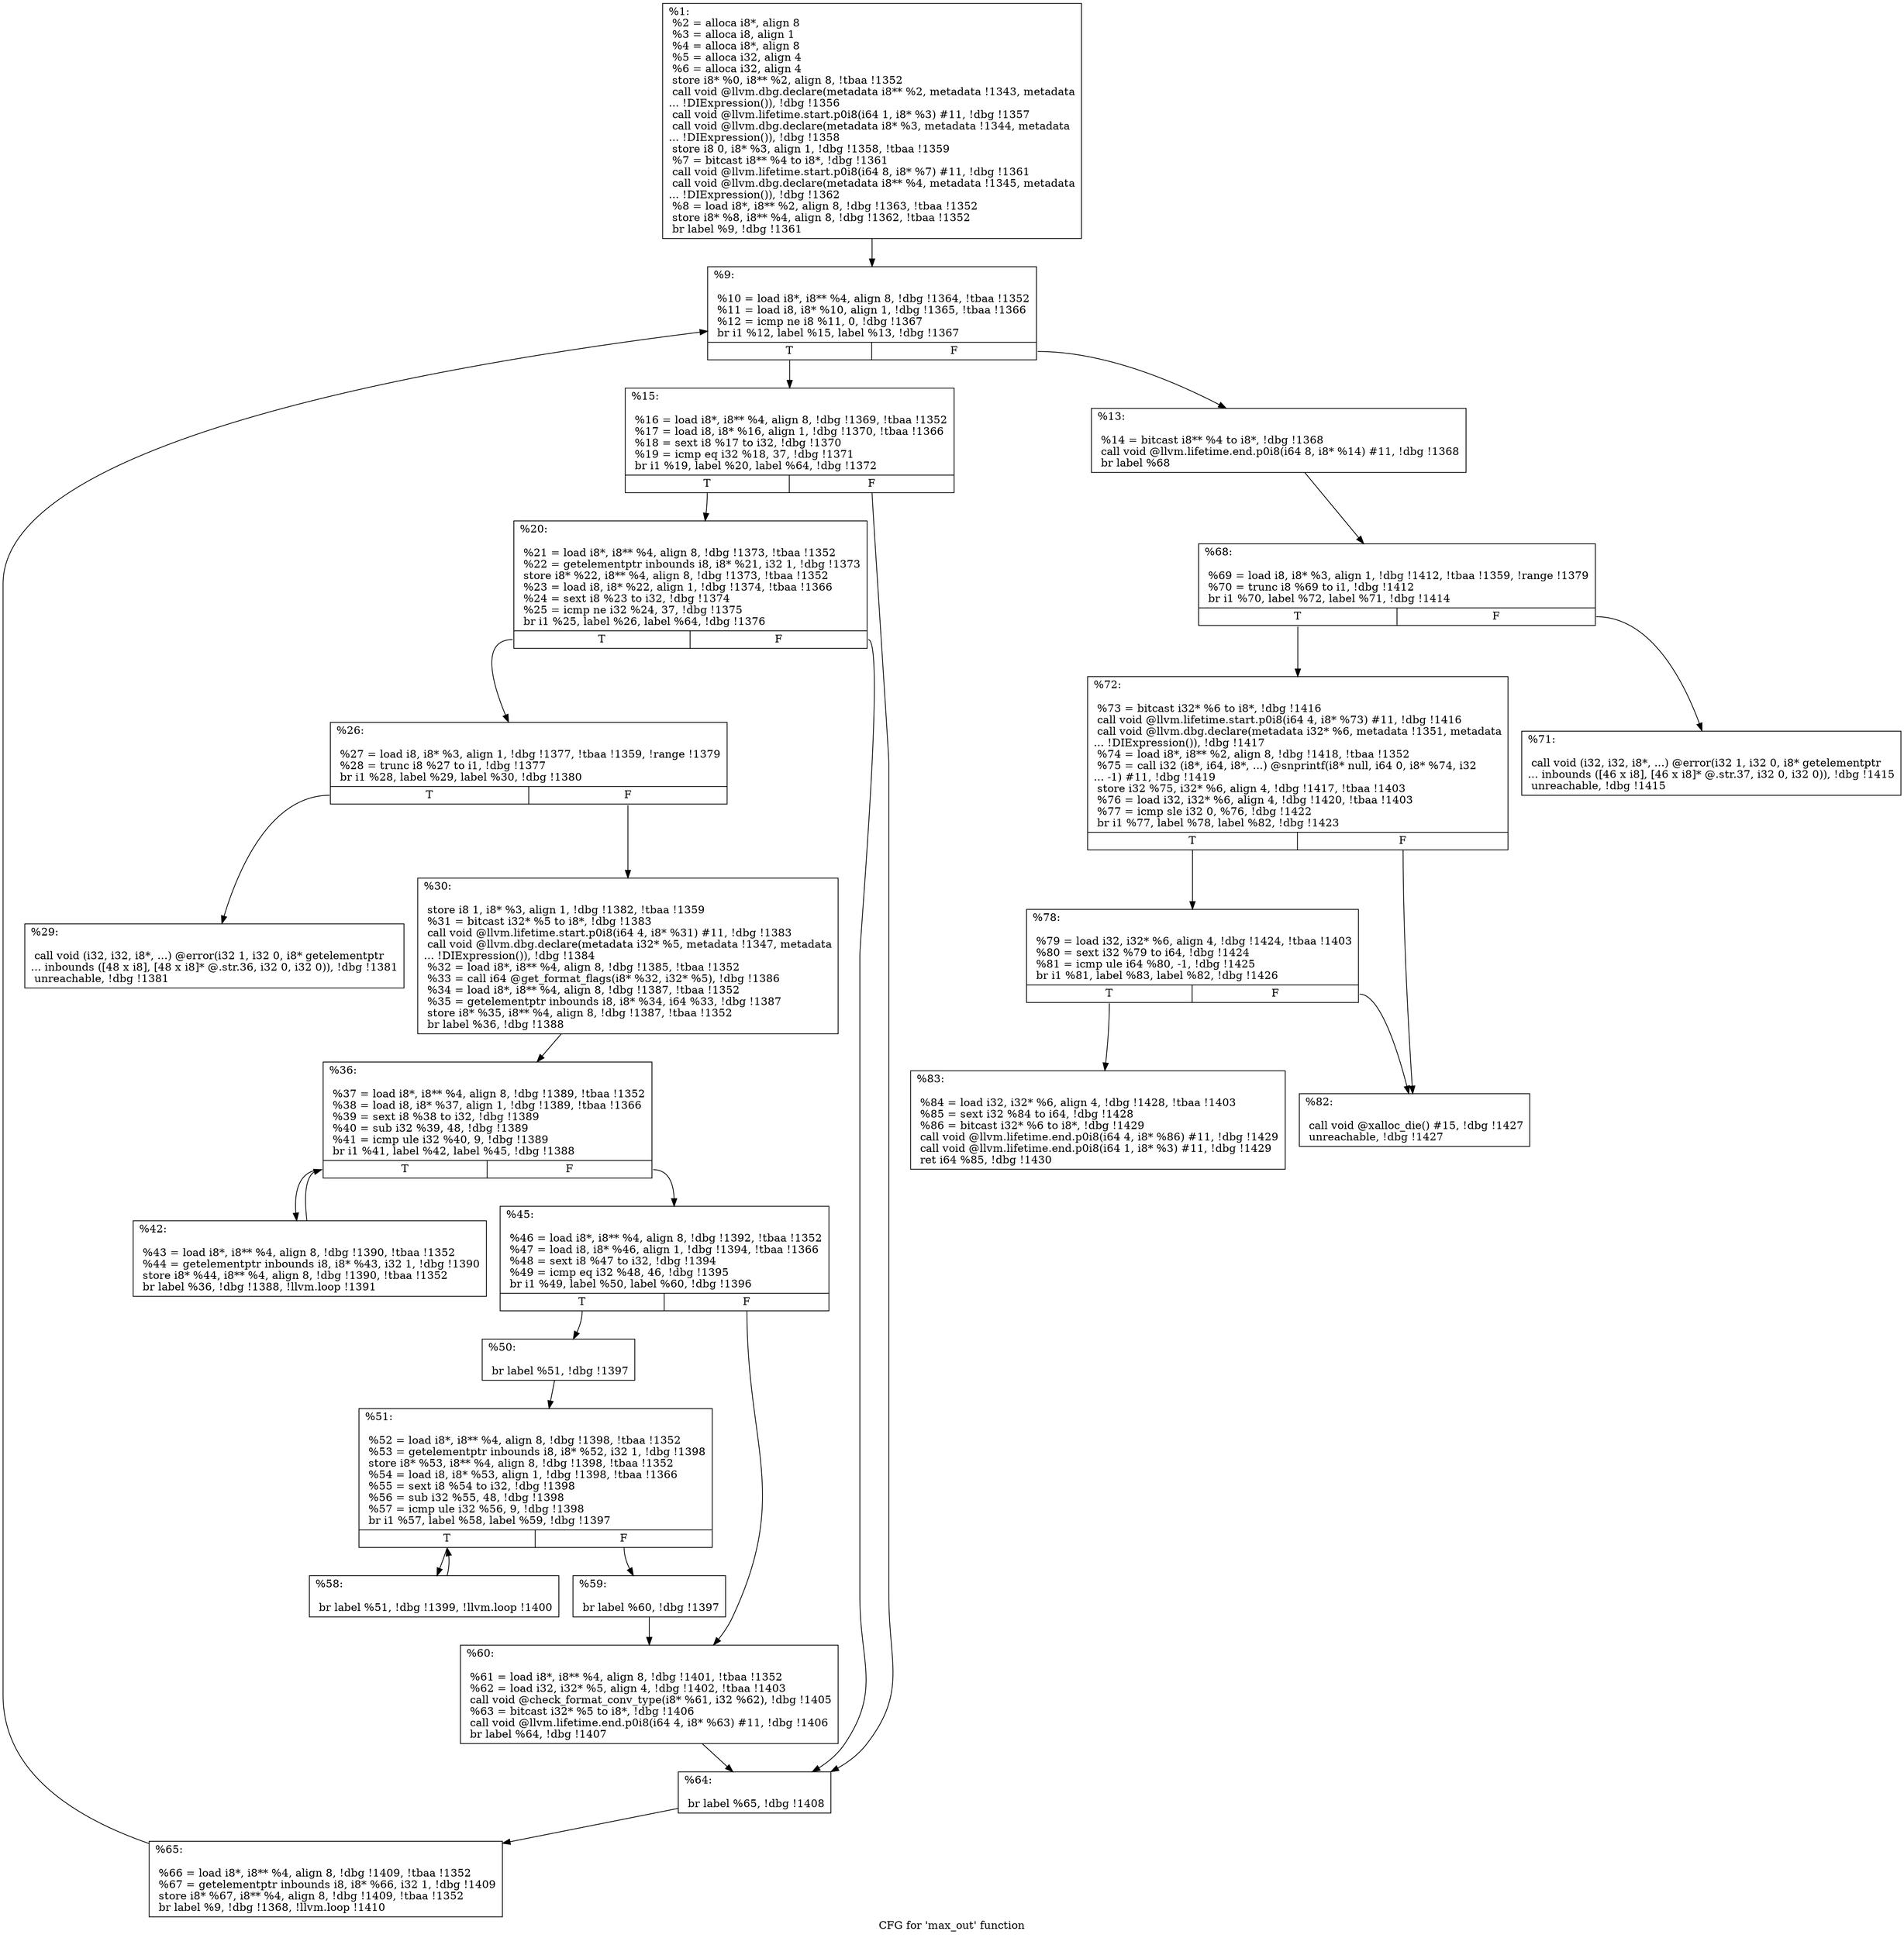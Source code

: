 digraph "CFG for 'max_out' function" {
	label="CFG for 'max_out' function";

	Node0x1289f00 [shape=record,label="{%1:\l  %2 = alloca i8*, align 8\l  %3 = alloca i8, align 1\l  %4 = alloca i8*, align 8\l  %5 = alloca i32, align 4\l  %6 = alloca i32, align 4\l  store i8* %0, i8** %2, align 8, !tbaa !1352\l  call void @llvm.dbg.declare(metadata i8** %2, metadata !1343, metadata\l... !DIExpression()), !dbg !1356\l  call void @llvm.lifetime.start.p0i8(i64 1, i8* %3) #11, !dbg !1357\l  call void @llvm.dbg.declare(metadata i8* %3, metadata !1344, metadata\l... !DIExpression()), !dbg !1358\l  store i8 0, i8* %3, align 1, !dbg !1358, !tbaa !1359\l  %7 = bitcast i8** %4 to i8*, !dbg !1361\l  call void @llvm.lifetime.start.p0i8(i64 8, i8* %7) #11, !dbg !1361\l  call void @llvm.dbg.declare(metadata i8** %4, metadata !1345, metadata\l... !DIExpression()), !dbg !1362\l  %8 = load i8*, i8** %2, align 8, !dbg !1363, !tbaa !1352\l  store i8* %8, i8** %4, align 8, !dbg !1362, !tbaa !1352\l  br label %9, !dbg !1361\l}"];
	Node0x1289f00 -> Node0x1309520;
	Node0x1309520 [shape=record,label="{%9:\l\l  %10 = load i8*, i8** %4, align 8, !dbg !1364, !tbaa !1352\l  %11 = load i8, i8* %10, align 1, !dbg !1365, !tbaa !1366\l  %12 = icmp ne i8 %11, 0, !dbg !1367\l  br i1 %12, label %15, label %13, !dbg !1367\l|{<s0>T|<s1>F}}"];
	Node0x1309520:s0 -> Node0x13095c0;
	Node0x1309520:s1 -> Node0x1309570;
	Node0x1309570 [shape=record,label="{%13:\l\l  %14 = bitcast i8** %4 to i8*, !dbg !1368\l  call void @llvm.lifetime.end.p0i8(i64 8, i8* %14) #11, !dbg !1368\l  br label %68\l}"];
	Node0x1309570 -> Node0x1309a70;
	Node0x13095c0 [shape=record,label="{%15:\l\l  %16 = load i8*, i8** %4, align 8, !dbg !1369, !tbaa !1352\l  %17 = load i8, i8* %16, align 1, !dbg !1370, !tbaa !1366\l  %18 = sext i8 %17 to i32, !dbg !1370\l  %19 = icmp eq i32 %18, 37, !dbg !1371\l  br i1 %19, label %20, label %64, !dbg !1372\l|{<s0>T|<s1>F}}"];
	Node0x13095c0:s0 -> Node0x1309610;
	Node0x13095c0:s1 -> Node0x13099d0;
	Node0x1309610 [shape=record,label="{%20:\l\l  %21 = load i8*, i8** %4, align 8, !dbg !1373, !tbaa !1352\l  %22 = getelementptr inbounds i8, i8* %21, i32 1, !dbg !1373\l  store i8* %22, i8** %4, align 8, !dbg !1373, !tbaa !1352\l  %23 = load i8, i8* %22, align 1, !dbg !1374, !tbaa !1366\l  %24 = sext i8 %23 to i32, !dbg !1374\l  %25 = icmp ne i32 %24, 37, !dbg !1375\l  br i1 %25, label %26, label %64, !dbg !1376\l|{<s0>T|<s1>F}}"];
	Node0x1309610:s0 -> Node0x1309660;
	Node0x1309610:s1 -> Node0x13099d0;
	Node0x1309660 [shape=record,label="{%26:\l\l  %27 = load i8, i8* %3, align 1, !dbg !1377, !tbaa !1359, !range !1379\l  %28 = trunc i8 %27 to i1, !dbg !1377\l  br i1 %28, label %29, label %30, !dbg !1380\l|{<s0>T|<s1>F}}"];
	Node0x1309660:s0 -> Node0x13096b0;
	Node0x1309660:s1 -> Node0x1309700;
	Node0x13096b0 [shape=record,label="{%29:\l\l  call void (i32, i32, i8*, ...) @error(i32 1, i32 0, i8* getelementptr\l... inbounds ([48 x i8], [48 x i8]* @.str.36, i32 0, i32 0)), !dbg !1381\l  unreachable, !dbg !1381\l}"];
	Node0x1309700 [shape=record,label="{%30:\l\l  store i8 1, i8* %3, align 1, !dbg !1382, !tbaa !1359\l  %31 = bitcast i32* %5 to i8*, !dbg !1383\l  call void @llvm.lifetime.start.p0i8(i64 4, i8* %31) #11, !dbg !1383\l  call void @llvm.dbg.declare(metadata i32* %5, metadata !1347, metadata\l... !DIExpression()), !dbg !1384\l  %32 = load i8*, i8** %4, align 8, !dbg !1385, !tbaa !1352\l  %33 = call i64 @get_format_flags(i8* %32, i32* %5), !dbg !1386\l  %34 = load i8*, i8** %4, align 8, !dbg !1387, !tbaa !1352\l  %35 = getelementptr inbounds i8, i8* %34, i64 %33, !dbg !1387\l  store i8* %35, i8** %4, align 8, !dbg !1387, !tbaa !1352\l  br label %36, !dbg !1388\l}"];
	Node0x1309700 -> Node0x1309750;
	Node0x1309750 [shape=record,label="{%36:\l\l  %37 = load i8*, i8** %4, align 8, !dbg !1389, !tbaa !1352\l  %38 = load i8, i8* %37, align 1, !dbg !1389, !tbaa !1366\l  %39 = sext i8 %38 to i32, !dbg !1389\l  %40 = sub i32 %39, 48, !dbg !1389\l  %41 = icmp ule i32 %40, 9, !dbg !1389\l  br i1 %41, label %42, label %45, !dbg !1388\l|{<s0>T|<s1>F}}"];
	Node0x1309750:s0 -> Node0x13097a0;
	Node0x1309750:s1 -> Node0x13097f0;
	Node0x13097a0 [shape=record,label="{%42:\l\l  %43 = load i8*, i8** %4, align 8, !dbg !1390, !tbaa !1352\l  %44 = getelementptr inbounds i8, i8* %43, i32 1, !dbg !1390\l  store i8* %44, i8** %4, align 8, !dbg !1390, !tbaa !1352\l  br label %36, !dbg !1388, !llvm.loop !1391\l}"];
	Node0x13097a0 -> Node0x1309750;
	Node0x13097f0 [shape=record,label="{%45:\l\l  %46 = load i8*, i8** %4, align 8, !dbg !1392, !tbaa !1352\l  %47 = load i8, i8* %46, align 1, !dbg !1394, !tbaa !1366\l  %48 = sext i8 %47 to i32, !dbg !1394\l  %49 = icmp eq i32 %48, 46, !dbg !1395\l  br i1 %49, label %50, label %60, !dbg !1396\l|{<s0>T|<s1>F}}"];
	Node0x13097f0:s0 -> Node0x1309840;
	Node0x13097f0:s1 -> Node0x1309980;
	Node0x1309840 [shape=record,label="{%50:\l\l  br label %51, !dbg !1397\l}"];
	Node0x1309840 -> Node0x1309890;
	Node0x1309890 [shape=record,label="{%51:\l\l  %52 = load i8*, i8** %4, align 8, !dbg !1398, !tbaa !1352\l  %53 = getelementptr inbounds i8, i8* %52, i32 1, !dbg !1398\l  store i8* %53, i8** %4, align 8, !dbg !1398, !tbaa !1352\l  %54 = load i8, i8* %53, align 1, !dbg !1398, !tbaa !1366\l  %55 = sext i8 %54 to i32, !dbg !1398\l  %56 = sub i32 %55, 48, !dbg !1398\l  %57 = icmp ule i32 %56, 9, !dbg !1398\l  br i1 %57, label %58, label %59, !dbg !1397\l|{<s0>T|<s1>F}}"];
	Node0x1309890:s0 -> Node0x13098e0;
	Node0x1309890:s1 -> Node0x1309930;
	Node0x13098e0 [shape=record,label="{%58:\l\l  br label %51, !dbg !1399, !llvm.loop !1400\l}"];
	Node0x13098e0 -> Node0x1309890;
	Node0x1309930 [shape=record,label="{%59:\l\l  br label %60, !dbg !1397\l}"];
	Node0x1309930 -> Node0x1309980;
	Node0x1309980 [shape=record,label="{%60:\l\l  %61 = load i8*, i8** %4, align 8, !dbg !1401, !tbaa !1352\l  %62 = load i32, i32* %5, align 4, !dbg !1402, !tbaa !1403\l  call void @check_format_conv_type(i8* %61, i32 %62), !dbg !1405\l  %63 = bitcast i32* %5 to i8*, !dbg !1406\l  call void @llvm.lifetime.end.p0i8(i64 4, i8* %63) #11, !dbg !1406\l  br label %64, !dbg !1407\l}"];
	Node0x1309980 -> Node0x13099d0;
	Node0x13099d0 [shape=record,label="{%64:\l\l  br label %65, !dbg !1408\l}"];
	Node0x13099d0 -> Node0x1309a20;
	Node0x1309a20 [shape=record,label="{%65:\l\l  %66 = load i8*, i8** %4, align 8, !dbg !1409, !tbaa !1352\l  %67 = getelementptr inbounds i8, i8* %66, i32 1, !dbg !1409\l  store i8* %67, i8** %4, align 8, !dbg !1409, !tbaa !1352\l  br label %9, !dbg !1368, !llvm.loop !1410\l}"];
	Node0x1309a20 -> Node0x1309520;
	Node0x1309a70 [shape=record,label="{%68:\l\l  %69 = load i8, i8* %3, align 1, !dbg !1412, !tbaa !1359, !range !1379\l  %70 = trunc i8 %69 to i1, !dbg !1412\l  br i1 %70, label %72, label %71, !dbg !1414\l|{<s0>T|<s1>F}}"];
	Node0x1309a70:s0 -> Node0x1309b10;
	Node0x1309a70:s1 -> Node0x1309ac0;
	Node0x1309ac0 [shape=record,label="{%71:\l\l  call void (i32, i32, i8*, ...) @error(i32 1, i32 0, i8* getelementptr\l... inbounds ([46 x i8], [46 x i8]* @.str.37, i32 0, i32 0)), !dbg !1415\l  unreachable, !dbg !1415\l}"];
	Node0x1309b10 [shape=record,label="{%72:\l\l  %73 = bitcast i32* %6 to i8*, !dbg !1416\l  call void @llvm.lifetime.start.p0i8(i64 4, i8* %73) #11, !dbg !1416\l  call void @llvm.dbg.declare(metadata i32* %6, metadata !1351, metadata\l... !DIExpression()), !dbg !1417\l  %74 = load i8*, i8** %2, align 8, !dbg !1418, !tbaa !1352\l  %75 = call i32 (i8*, i64, i8*, ...) @snprintf(i8* null, i64 0, i8* %74, i32\l... -1) #11, !dbg !1419\l  store i32 %75, i32* %6, align 4, !dbg !1417, !tbaa !1403\l  %76 = load i32, i32* %6, align 4, !dbg !1420, !tbaa !1403\l  %77 = icmp sle i32 0, %76, !dbg !1422\l  br i1 %77, label %78, label %82, !dbg !1423\l|{<s0>T|<s1>F}}"];
	Node0x1309b10:s0 -> Node0x1309b60;
	Node0x1309b10:s1 -> Node0x1309bb0;
	Node0x1309b60 [shape=record,label="{%78:\l\l  %79 = load i32, i32* %6, align 4, !dbg !1424, !tbaa !1403\l  %80 = sext i32 %79 to i64, !dbg !1424\l  %81 = icmp ule i64 %80, -1, !dbg !1425\l  br i1 %81, label %83, label %82, !dbg !1426\l|{<s0>T|<s1>F}}"];
	Node0x1309b60:s0 -> Node0x1309c00;
	Node0x1309b60:s1 -> Node0x1309bb0;
	Node0x1309bb0 [shape=record,label="{%82:\l\l  call void @xalloc_die() #15, !dbg !1427\l  unreachable, !dbg !1427\l}"];
	Node0x1309c00 [shape=record,label="{%83:\l\l  %84 = load i32, i32* %6, align 4, !dbg !1428, !tbaa !1403\l  %85 = sext i32 %84 to i64, !dbg !1428\l  %86 = bitcast i32* %6 to i8*, !dbg !1429\l  call void @llvm.lifetime.end.p0i8(i64 4, i8* %86) #11, !dbg !1429\l  call void @llvm.lifetime.end.p0i8(i64 1, i8* %3) #11, !dbg !1429\l  ret i64 %85, !dbg !1430\l}"];
}
